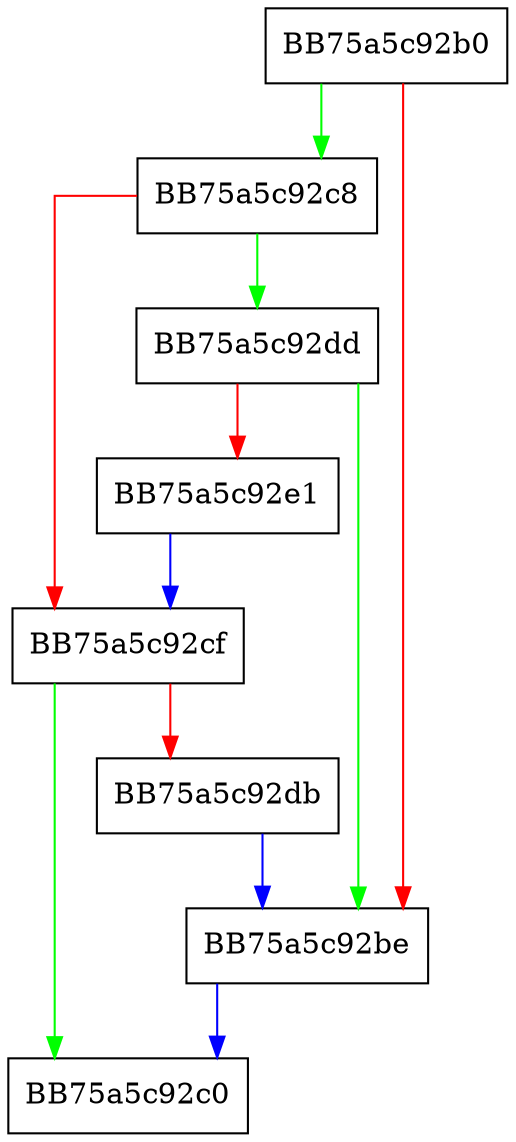 digraph NeedsUpdate {
  node [shape="box"];
  graph [splines=ortho];
  BB75a5c92b0 -> BB75a5c92c8 [color="green"];
  BB75a5c92b0 -> BB75a5c92be [color="red"];
  BB75a5c92be -> BB75a5c92c0 [color="blue"];
  BB75a5c92c8 -> BB75a5c92dd [color="green"];
  BB75a5c92c8 -> BB75a5c92cf [color="red"];
  BB75a5c92cf -> BB75a5c92c0 [color="green"];
  BB75a5c92cf -> BB75a5c92db [color="red"];
  BB75a5c92db -> BB75a5c92be [color="blue"];
  BB75a5c92dd -> BB75a5c92be [color="green"];
  BB75a5c92dd -> BB75a5c92e1 [color="red"];
  BB75a5c92e1 -> BB75a5c92cf [color="blue"];
}